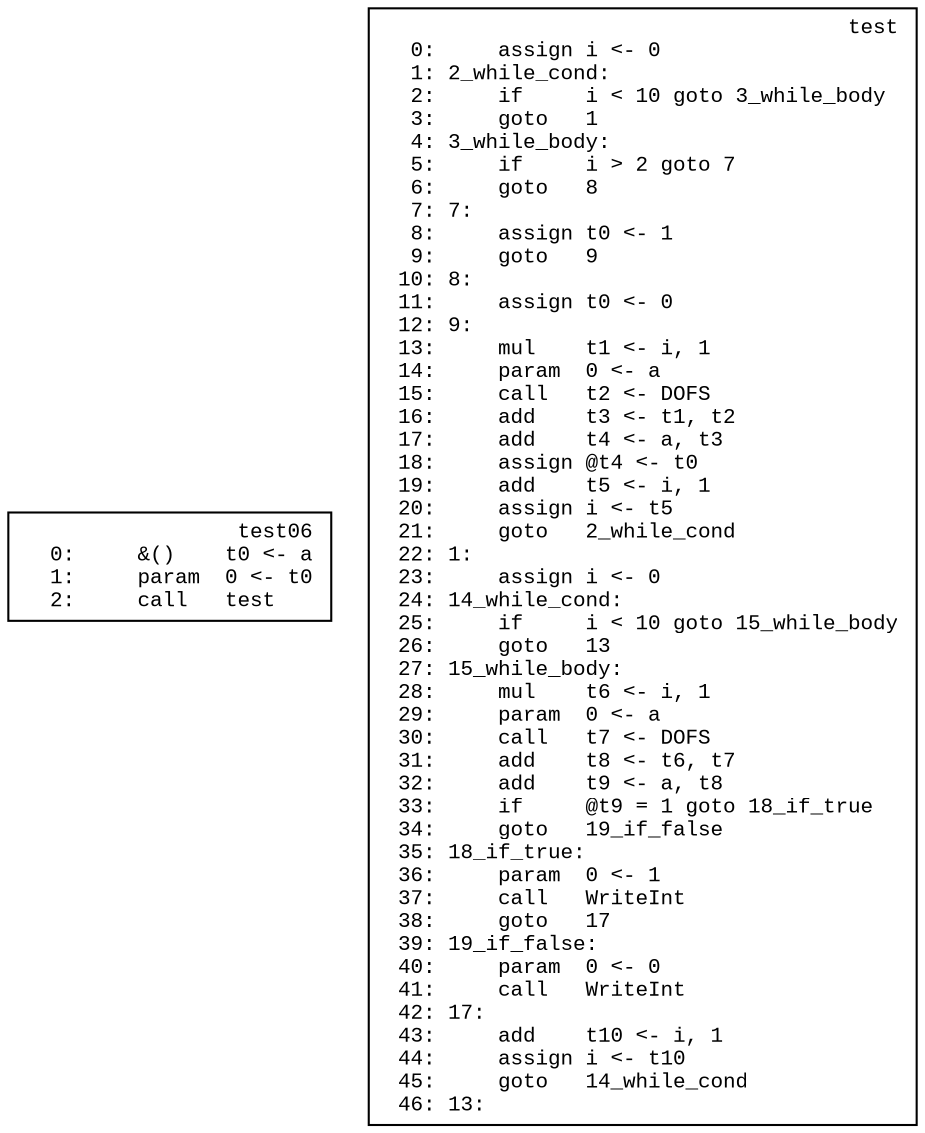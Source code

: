 digraph IR {
  graph [fontname="Times New Roman",fontsize=10];
  node  [fontname="Courier New",fontsize=10];
  edge  [fontname="Times New Roman",fontsize=10];

  // scope 'test06'
  test06_cb [label="test06\r  0:     &()    t0 <- a\l  1:     param  0 <- t0\l  2:     call   test\l",shape=box]
  // scope 'test'
  test_cb [label="test\r  0:     assign i <- 0\l  1: 2_while_cond:\l  2:     if     i < 10 goto 3_while_body\l  3:     goto   1\l  4: 3_while_body:\l  5:     if     i > 2 goto 7\l  6:     goto   8\l  7: 7:\l  8:     assign t0 <- 1\l  9:     goto   9\l 10: 8:\l 11:     assign t0 <- 0\l 12: 9:\l 13:     mul    t1 <- i, 1\l 14:     param  0 <- a\l 15:     call   t2 <- DOFS\l 16:     add    t3 <- t1, t2\l 17:     add    t4 <- a, t3\l 18:     assign @t4 <- t0\l 19:     add    t5 <- i, 1\l 20:     assign i <- t5\l 21:     goto   2_while_cond\l 22: 1:\l 23:     assign i <- 0\l 24: 14_while_cond:\l 25:     if     i < 10 goto 15_while_body\l 26:     goto   13\l 27: 15_while_body:\l 28:     mul    t6 <- i, 1\l 29:     param  0 <- a\l 30:     call   t7 <- DOFS\l 31:     add    t8 <- t6, t7\l 32:     add    t9 <- a, t8\l 33:     if     @t9 = 1 goto 18_if_true\l 34:     goto   19_if_false\l 35: 18_if_true:\l 36:     param  0 <- 1\l 37:     call   WriteInt\l 38:     goto   17\l 39: 19_if_false:\l 40:     param  0 <- 0\l 41:     call   WriteInt\l 42: 17:\l 43:     add    t10 <- i, 1\l 44:     assign i <- t10\l 45:     goto   14_while_cond\l 46: 13:\l",shape=box]
}
